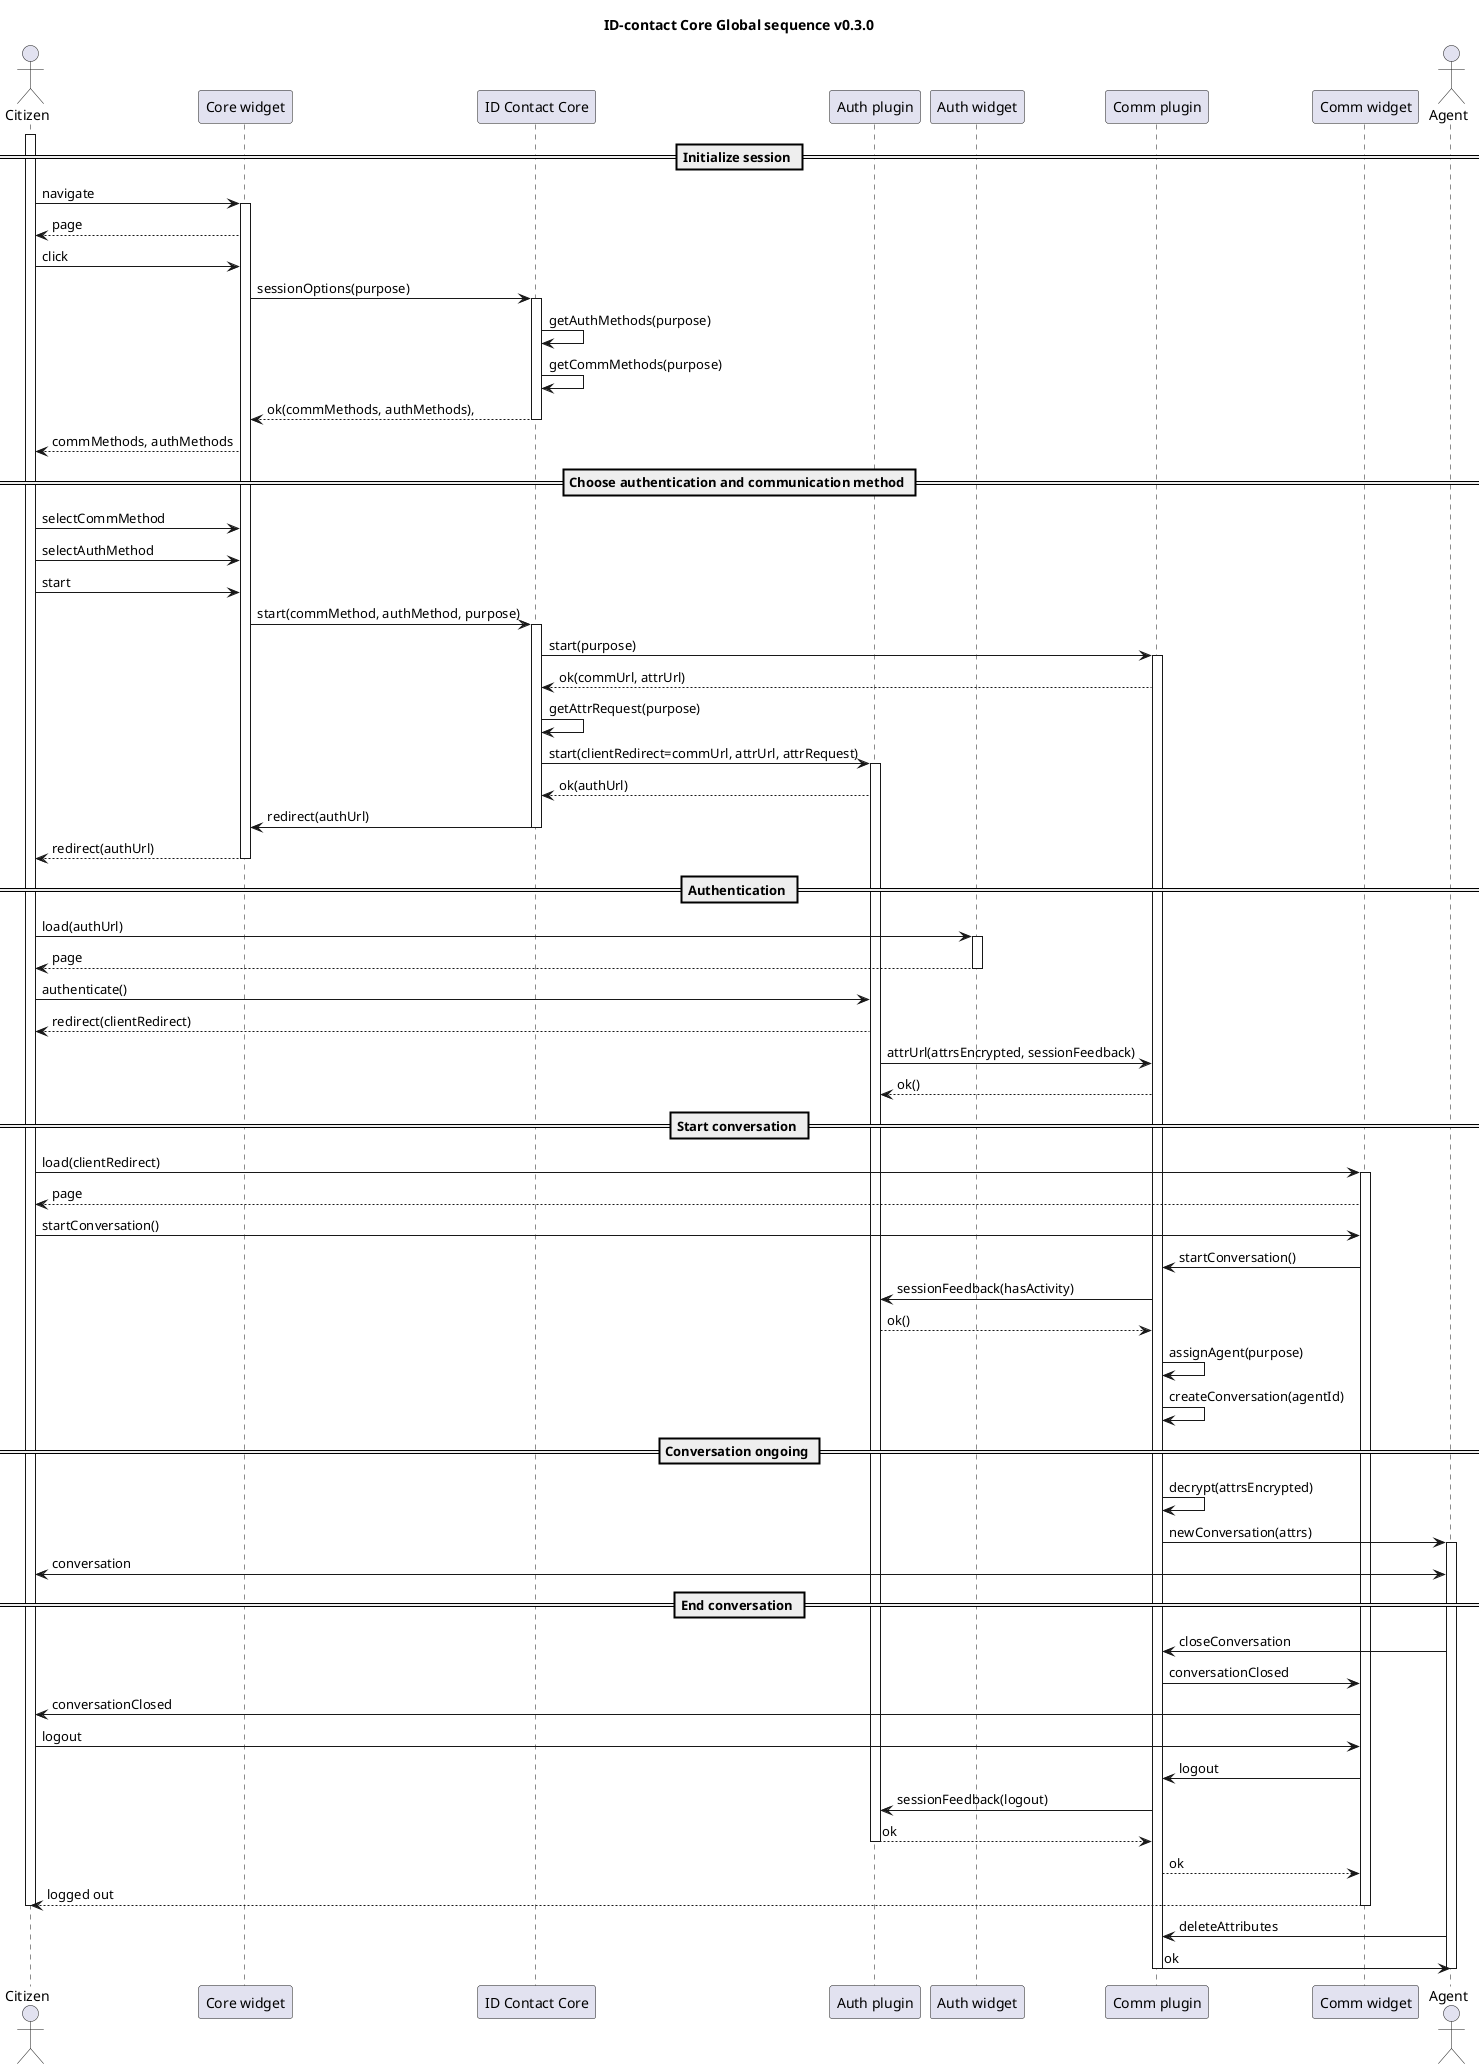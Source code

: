 
@startuml
title ID-contact Core Global sequence v0.3.0

actor Citizen as citizen
participant "Core widget" as widget
participant "ID Contact Core" as core
participant "Auth plugin" as auth_plugin
participant "Auth widget" as auth_widget
participant "Comm plugin" as comm_plugin
participant "Comm widget" as comm_widget
actor Agent as agent

== Initialize session ==

activate citizen
citizen->widget: navigate
activate widget
widget-->citizen: page
citizen->widget: click
widget->core: sessionOptions(purpose)
activate core
core->core: getAuthMethods(purpose)
core->core: getCommMethods(purpose)
core-->widget: ok(commMethods, authMethods),
deactivate core
widget-->citizen: commMethods, authMethods

== Choose authentication and communication method ==

citizen->widget: selectCommMethod
citizen->widget: selectAuthMethod
citizen->widget: start
widget->core: start(commMethod, authMethod, purpose)
activate core
core->comm_plugin: start(purpose)
activate comm_plugin
comm_plugin-->core: ok(commUrl, attrUrl)
core->core: getAttrRequest(purpose)
core->auth_plugin: start(clientRedirect=commUrl, attrUrl, attrRequest)
activate auth_plugin
auth_plugin-->core: ok(authUrl)
core->widget: redirect(authUrl)
deactivate core
widget-->citizen: redirect(authUrl)
deactivate widget

== Authentication ==

citizen->auth_widget: load(authUrl)
activate auth_widget
auth_widget-->citizen: page
deactivate auth_widget

citizen->auth_plugin: authenticate()
auth_plugin-->citizen: redirect(clientRedirect)
auth_plugin->comm_plugin: attrUrl(attrsEncrypted, sessionFeedback)
comm_plugin-->auth_plugin: ok()

== Start conversation ==

citizen->comm_widget: load(clientRedirect)
activate comm_widget
comm_widget-->citizen: page

citizen->comm_widget: startConversation()
comm_widget->comm_plugin: startConversation()

comm_plugin->auth_plugin: sessionFeedback(hasActivity)
auth_plugin-->comm_plugin: ok()

comm_plugin->comm_plugin: assignAgent(purpose)
comm_plugin->comm_plugin: createConversation(agentId)

== Conversation ongoing ==
comm_plugin->comm_plugin: decrypt(attrsEncrypted)
comm_plugin->agent: newConversation(attrs)

activate agent
citizen<->agent: conversation

== End conversation ==
agent->comm_plugin: closeConversation
comm_plugin->comm_widget: conversationClosed
deactivate widget
comm_widget->citizen: conversationClosed
citizen->comm_widget: logout
comm_widget->comm_plugin: logout
comm_plugin->auth_plugin: sessionFeedback(logout)
auth_plugin-->comm_plugin: ok
deactivate auth_plugin
comm_plugin-->comm_widget: ok
comm_widget-->citizen: logged out
deactivate comm_widget
deactivate citizen
agent->comm_plugin: deleteAttributes
comm_plugin->agent: ok
deactivate comm_plugin
deactivate agent

@enduml
